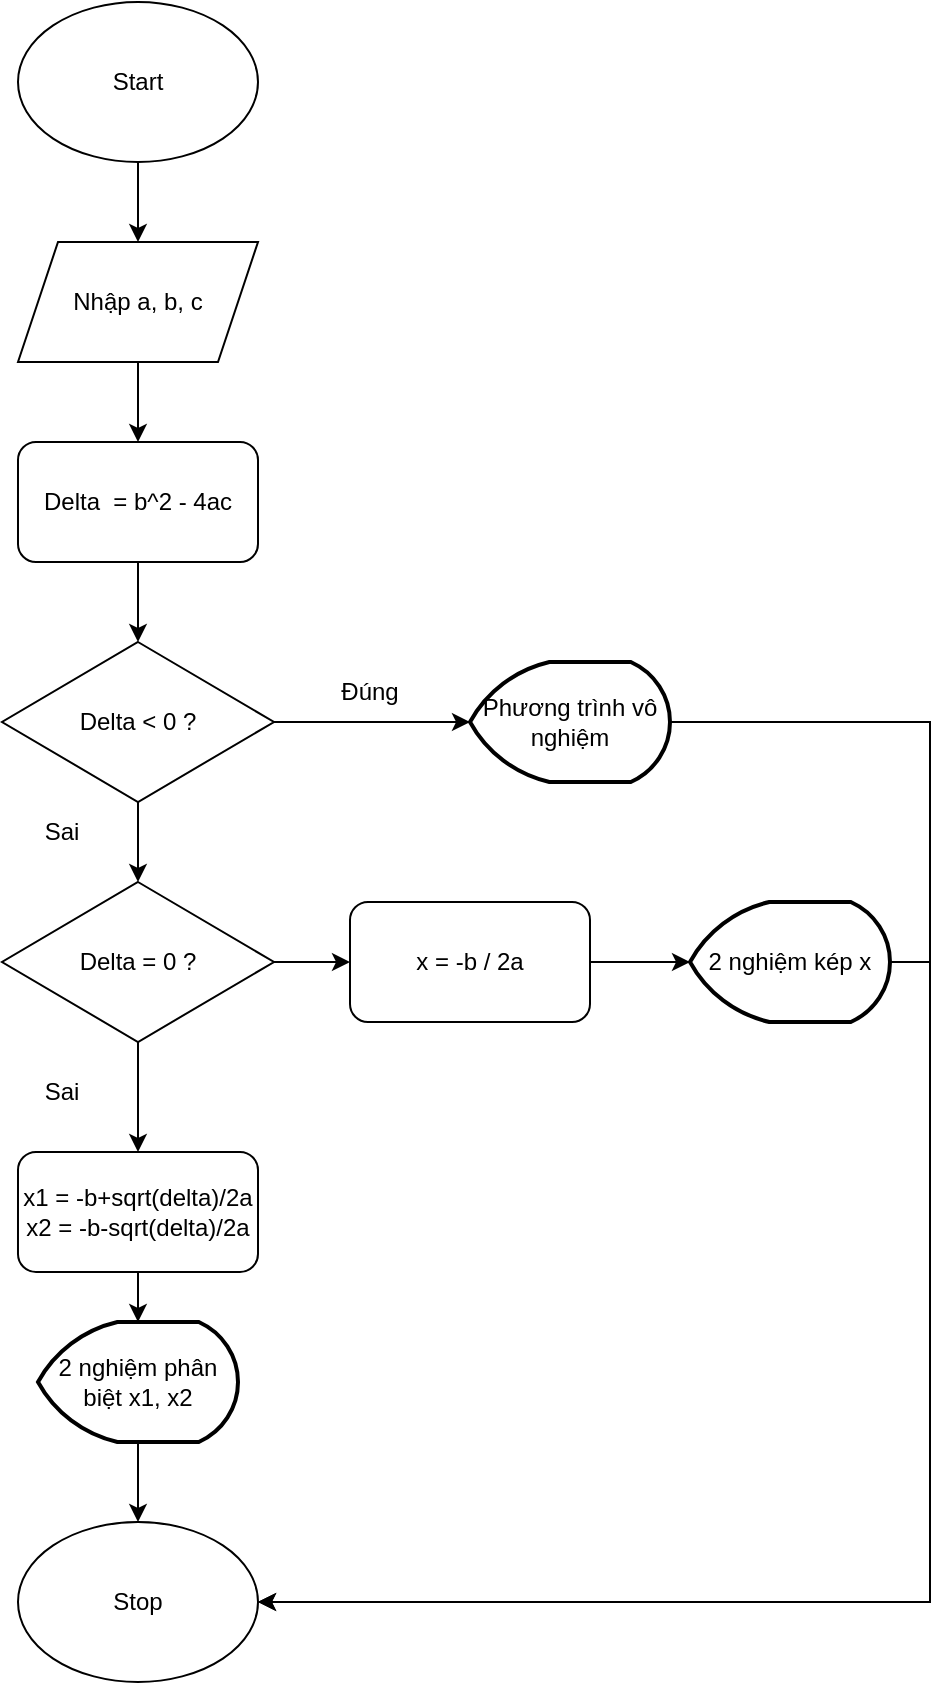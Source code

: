 <mxfile version="25.0.3">
  <diagram id="C5RBs43oDa-KdzZeNtuy" name="Page-1">
    <mxGraphModel dx="996" dy="567" grid="1" gridSize="10" guides="1" tooltips="1" connect="1" arrows="1" fold="1" page="1" pageScale="1" pageWidth="827" pageHeight="1169" math="0" shadow="0">
      <root>
        <mxCell id="WIyWlLk6GJQsqaUBKTNV-0" />
        <mxCell id="WIyWlLk6GJQsqaUBKTNV-1" parent="WIyWlLk6GJQsqaUBKTNV-0" />
        <mxCell id="tHY6OjpXt67lXKEQcS3I-3" value="" style="edgeStyle=orthogonalEdgeStyle;rounded=0;orthogonalLoop=1;jettySize=auto;html=1;" edge="1" parent="WIyWlLk6GJQsqaUBKTNV-1" source="tHY6OjpXt67lXKEQcS3I-0" target="tHY6OjpXt67lXKEQcS3I-2">
          <mxGeometry relative="1" as="geometry" />
        </mxCell>
        <mxCell id="tHY6OjpXt67lXKEQcS3I-0" value="Start" style="ellipse;whiteSpace=wrap;html=1;" vertex="1" parent="WIyWlLk6GJQsqaUBKTNV-1">
          <mxGeometry x="354" y="10" width="120" height="80" as="geometry" />
        </mxCell>
        <mxCell id="tHY6OjpXt67lXKEQcS3I-1" value="Stop" style="ellipse;whiteSpace=wrap;html=1;" vertex="1" parent="WIyWlLk6GJQsqaUBKTNV-1">
          <mxGeometry x="354" y="770" width="120" height="80" as="geometry" />
        </mxCell>
        <mxCell id="tHY6OjpXt67lXKEQcS3I-5" value="" style="edgeStyle=orthogonalEdgeStyle;rounded=0;orthogonalLoop=1;jettySize=auto;html=1;" edge="1" parent="WIyWlLk6GJQsqaUBKTNV-1" source="tHY6OjpXt67lXKEQcS3I-2" target="tHY6OjpXt67lXKEQcS3I-4">
          <mxGeometry relative="1" as="geometry" />
        </mxCell>
        <mxCell id="tHY6OjpXt67lXKEQcS3I-2" value="Nhập a, b, c" style="shape=parallelogram;perimeter=parallelogramPerimeter;whiteSpace=wrap;html=1;fixedSize=1;" vertex="1" parent="WIyWlLk6GJQsqaUBKTNV-1">
          <mxGeometry x="354" y="130" width="120" height="60" as="geometry" />
        </mxCell>
        <mxCell id="tHY6OjpXt67lXKEQcS3I-7" value="" style="edgeStyle=orthogonalEdgeStyle;rounded=0;orthogonalLoop=1;jettySize=auto;html=1;" edge="1" parent="WIyWlLk6GJQsqaUBKTNV-1" source="tHY6OjpXt67lXKEQcS3I-4" target="tHY6OjpXt67lXKEQcS3I-6">
          <mxGeometry relative="1" as="geometry" />
        </mxCell>
        <mxCell id="tHY6OjpXt67lXKEQcS3I-4" value="Delta&amp;nbsp; = b^2 - 4ac" style="rounded=1;whiteSpace=wrap;html=1;" vertex="1" parent="WIyWlLk6GJQsqaUBKTNV-1">
          <mxGeometry x="354" y="230" width="120" height="60" as="geometry" />
        </mxCell>
        <mxCell id="tHY6OjpXt67lXKEQcS3I-9" value="" style="edgeStyle=orthogonalEdgeStyle;rounded=0;orthogonalLoop=1;jettySize=auto;html=1;" edge="1" parent="WIyWlLk6GJQsqaUBKTNV-1" source="tHY6OjpXt67lXKEQcS3I-6" target="tHY6OjpXt67lXKEQcS3I-8">
          <mxGeometry relative="1" as="geometry" />
        </mxCell>
        <mxCell id="tHY6OjpXt67lXKEQcS3I-12" value="" style="edgeStyle=orthogonalEdgeStyle;rounded=0;orthogonalLoop=1;jettySize=auto;html=1;" edge="1" parent="WIyWlLk6GJQsqaUBKTNV-1" source="tHY6OjpXt67lXKEQcS3I-6" target="tHY6OjpXt67lXKEQcS3I-11">
          <mxGeometry relative="1" as="geometry" />
        </mxCell>
        <mxCell id="tHY6OjpXt67lXKEQcS3I-6" value="Delta &amp;lt; 0 ?" style="rhombus;whiteSpace=wrap;html=1;" vertex="1" parent="WIyWlLk6GJQsqaUBKTNV-1">
          <mxGeometry x="346" y="330" width="136" height="80" as="geometry" />
        </mxCell>
        <mxCell id="tHY6OjpXt67lXKEQcS3I-18" style="edgeStyle=orthogonalEdgeStyle;rounded=0;orthogonalLoop=1;jettySize=auto;html=1;exitX=1;exitY=0.5;exitDx=0;exitDy=0;exitPerimeter=0;entryX=1;entryY=0.5;entryDx=0;entryDy=0;" edge="1" parent="WIyWlLk6GJQsqaUBKTNV-1" source="tHY6OjpXt67lXKEQcS3I-8" target="tHY6OjpXt67lXKEQcS3I-1">
          <mxGeometry relative="1" as="geometry">
            <Array as="points">
              <mxPoint x="810" y="370" />
              <mxPoint x="810" y="810" />
            </Array>
          </mxGeometry>
        </mxCell>
        <mxCell id="tHY6OjpXt67lXKEQcS3I-8" value="Phương trình vô nghiệm" style="strokeWidth=2;html=1;shape=mxgraph.flowchart.display;whiteSpace=wrap;" vertex="1" parent="WIyWlLk6GJQsqaUBKTNV-1">
          <mxGeometry x="580" y="340" width="100" height="60" as="geometry" />
        </mxCell>
        <mxCell id="tHY6OjpXt67lXKEQcS3I-10" value="Đúng" style="text;html=1;align=center;verticalAlign=middle;whiteSpace=wrap;rounded=0;" vertex="1" parent="WIyWlLk6GJQsqaUBKTNV-1">
          <mxGeometry x="500" y="340" width="60" height="30" as="geometry" />
        </mxCell>
        <mxCell id="tHY6OjpXt67lXKEQcS3I-16" value="" style="edgeStyle=orthogonalEdgeStyle;rounded=0;orthogonalLoop=1;jettySize=auto;html=1;" edge="1" parent="WIyWlLk6GJQsqaUBKTNV-1" source="tHY6OjpXt67lXKEQcS3I-11" target="tHY6OjpXt67lXKEQcS3I-15">
          <mxGeometry relative="1" as="geometry" />
        </mxCell>
        <mxCell id="tHY6OjpXt67lXKEQcS3I-22" value="" style="edgeStyle=orthogonalEdgeStyle;rounded=0;orthogonalLoop=1;jettySize=auto;html=1;" edge="1" parent="WIyWlLk6GJQsqaUBKTNV-1" source="tHY6OjpXt67lXKEQcS3I-11" target="tHY6OjpXt67lXKEQcS3I-20">
          <mxGeometry relative="1" as="geometry" />
        </mxCell>
        <mxCell id="tHY6OjpXt67lXKEQcS3I-11" value="Delta = 0 ?" style="rhombus;whiteSpace=wrap;html=1;" vertex="1" parent="WIyWlLk6GJQsqaUBKTNV-1">
          <mxGeometry x="346" y="450" width="136" height="80" as="geometry" />
        </mxCell>
        <mxCell id="tHY6OjpXt67lXKEQcS3I-13" value="Sai" style="text;html=1;align=center;verticalAlign=middle;whiteSpace=wrap;rounded=0;" vertex="1" parent="WIyWlLk6GJQsqaUBKTNV-1">
          <mxGeometry x="346" y="410" width="60" height="30" as="geometry" />
        </mxCell>
        <mxCell id="tHY6OjpXt67lXKEQcS3I-19" style="edgeStyle=orthogonalEdgeStyle;rounded=0;orthogonalLoop=1;jettySize=auto;html=1;exitX=1;exitY=0.5;exitDx=0;exitDy=0;exitPerimeter=0;entryX=1;entryY=0.5;entryDx=0;entryDy=0;" edge="1" parent="WIyWlLk6GJQsqaUBKTNV-1" source="tHY6OjpXt67lXKEQcS3I-14" target="tHY6OjpXt67lXKEQcS3I-1">
          <mxGeometry relative="1" as="geometry" />
        </mxCell>
        <mxCell id="tHY6OjpXt67lXKEQcS3I-14" value="2 nghiệm kép x" style="strokeWidth=2;html=1;shape=mxgraph.flowchart.display;whiteSpace=wrap;" vertex="1" parent="WIyWlLk6GJQsqaUBKTNV-1">
          <mxGeometry x="690" y="460" width="100" height="60" as="geometry" />
        </mxCell>
        <mxCell id="tHY6OjpXt67lXKEQcS3I-17" value="" style="edgeStyle=orthogonalEdgeStyle;rounded=0;orthogonalLoop=1;jettySize=auto;html=1;" edge="1" parent="WIyWlLk6GJQsqaUBKTNV-1" source="tHY6OjpXt67lXKEQcS3I-15" target="tHY6OjpXt67lXKEQcS3I-14">
          <mxGeometry relative="1" as="geometry" />
        </mxCell>
        <mxCell id="tHY6OjpXt67lXKEQcS3I-15" value="x = -b / 2a" style="rounded=1;whiteSpace=wrap;html=1;" vertex="1" parent="WIyWlLk6GJQsqaUBKTNV-1">
          <mxGeometry x="520" y="460" width="120" height="60" as="geometry" />
        </mxCell>
        <mxCell id="tHY6OjpXt67lXKEQcS3I-25" value="" style="edgeStyle=orthogonalEdgeStyle;rounded=0;orthogonalLoop=1;jettySize=auto;html=1;" edge="1" parent="WIyWlLk6GJQsqaUBKTNV-1" source="tHY6OjpXt67lXKEQcS3I-20" target="tHY6OjpXt67lXKEQcS3I-24">
          <mxGeometry relative="1" as="geometry" />
        </mxCell>
        <mxCell id="tHY6OjpXt67lXKEQcS3I-20" value="x1 = -b+sqrt(delta)/2a&lt;div&gt;x2 = -b-sqrt(delta)/2a&lt;/div&gt;" style="rounded=1;whiteSpace=wrap;html=1;" vertex="1" parent="WIyWlLk6GJQsqaUBKTNV-1">
          <mxGeometry x="354" y="585" width="120" height="60" as="geometry" />
        </mxCell>
        <mxCell id="tHY6OjpXt67lXKEQcS3I-23" value="Sai" style="text;html=1;align=center;verticalAlign=middle;whiteSpace=wrap;rounded=0;" vertex="1" parent="WIyWlLk6GJQsqaUBKTNV-1">
          <mxGeometry x="346" y="540" width="60" height="30" as="geometry" />
        </mxCell>
        <mxCell id="tHY6OjpXt67lXKEQcS3I-26" value="" style="edgeStyle=orthogonalEdgeStyle;rounded=0;orthogonalLoop=1;jettySize=auto;html=1;" edge="1" parent="WIyWlLk6GJQsqaUBKTNV-1" source="tHY6OjpXt67lXKEQcS3I-24" target="tHY6OjpXt67lXKEQcS3I-1">
          <mxGeometry relative="1" as="geometry" />
        </mxCell>
        <mxCell id="tHY6OjpXt67lXKEQcS3I-24" value="2 nghiệm phân biệt x1, x2" style="strokeWidth=2;html=1;shape=mxgraph.flowchart.display;whiteSpace=wrap;" vertex="1" parent="WIyWlLk6GJQsqaUBKTNV-1">
          <mxGeometry x="364" y="670" width="100" height="60" as="geometry" />
        </mxCell>
      </root>
    </mxGraphModel>
  </diagram>
</mxfile>
